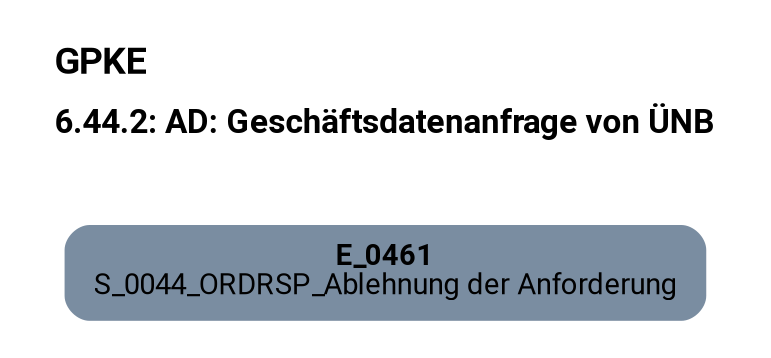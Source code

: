 digraph D {
    labelloc="t";
    label=<<B><FONT POINT-SIZE="18">GPKE</FONT></B><BR align="left"/><BR/><B><FONT POINT-SIZE="16">6.44.2: AD: Geschäftsdatenanfrage von ÜNB</FONT></B><BR align="left"/><BR/><BR/><BR/>>;
    ratio="compress";
    concentrate=true;
    pack=true;
    rankdir=TB;
    packmode="array";
    size="20,20";
    fontsize=12;
    pad=0.25;
    "Empty" [margin="0.2,0.12", shape=box, style="filled,rounded", penwidth=0.0, fillcolor="#7a8da1", label=<<B>E_0461</B><BR align="center"/><FONT>S_0044_ORDRSP_Ablehnung der Anforderung</FONT><BR align="center"/>>, fontname="Roboto, sans-serif"];


    bgcolor="transparent";
fontname="Roboto, sans-serif";
}